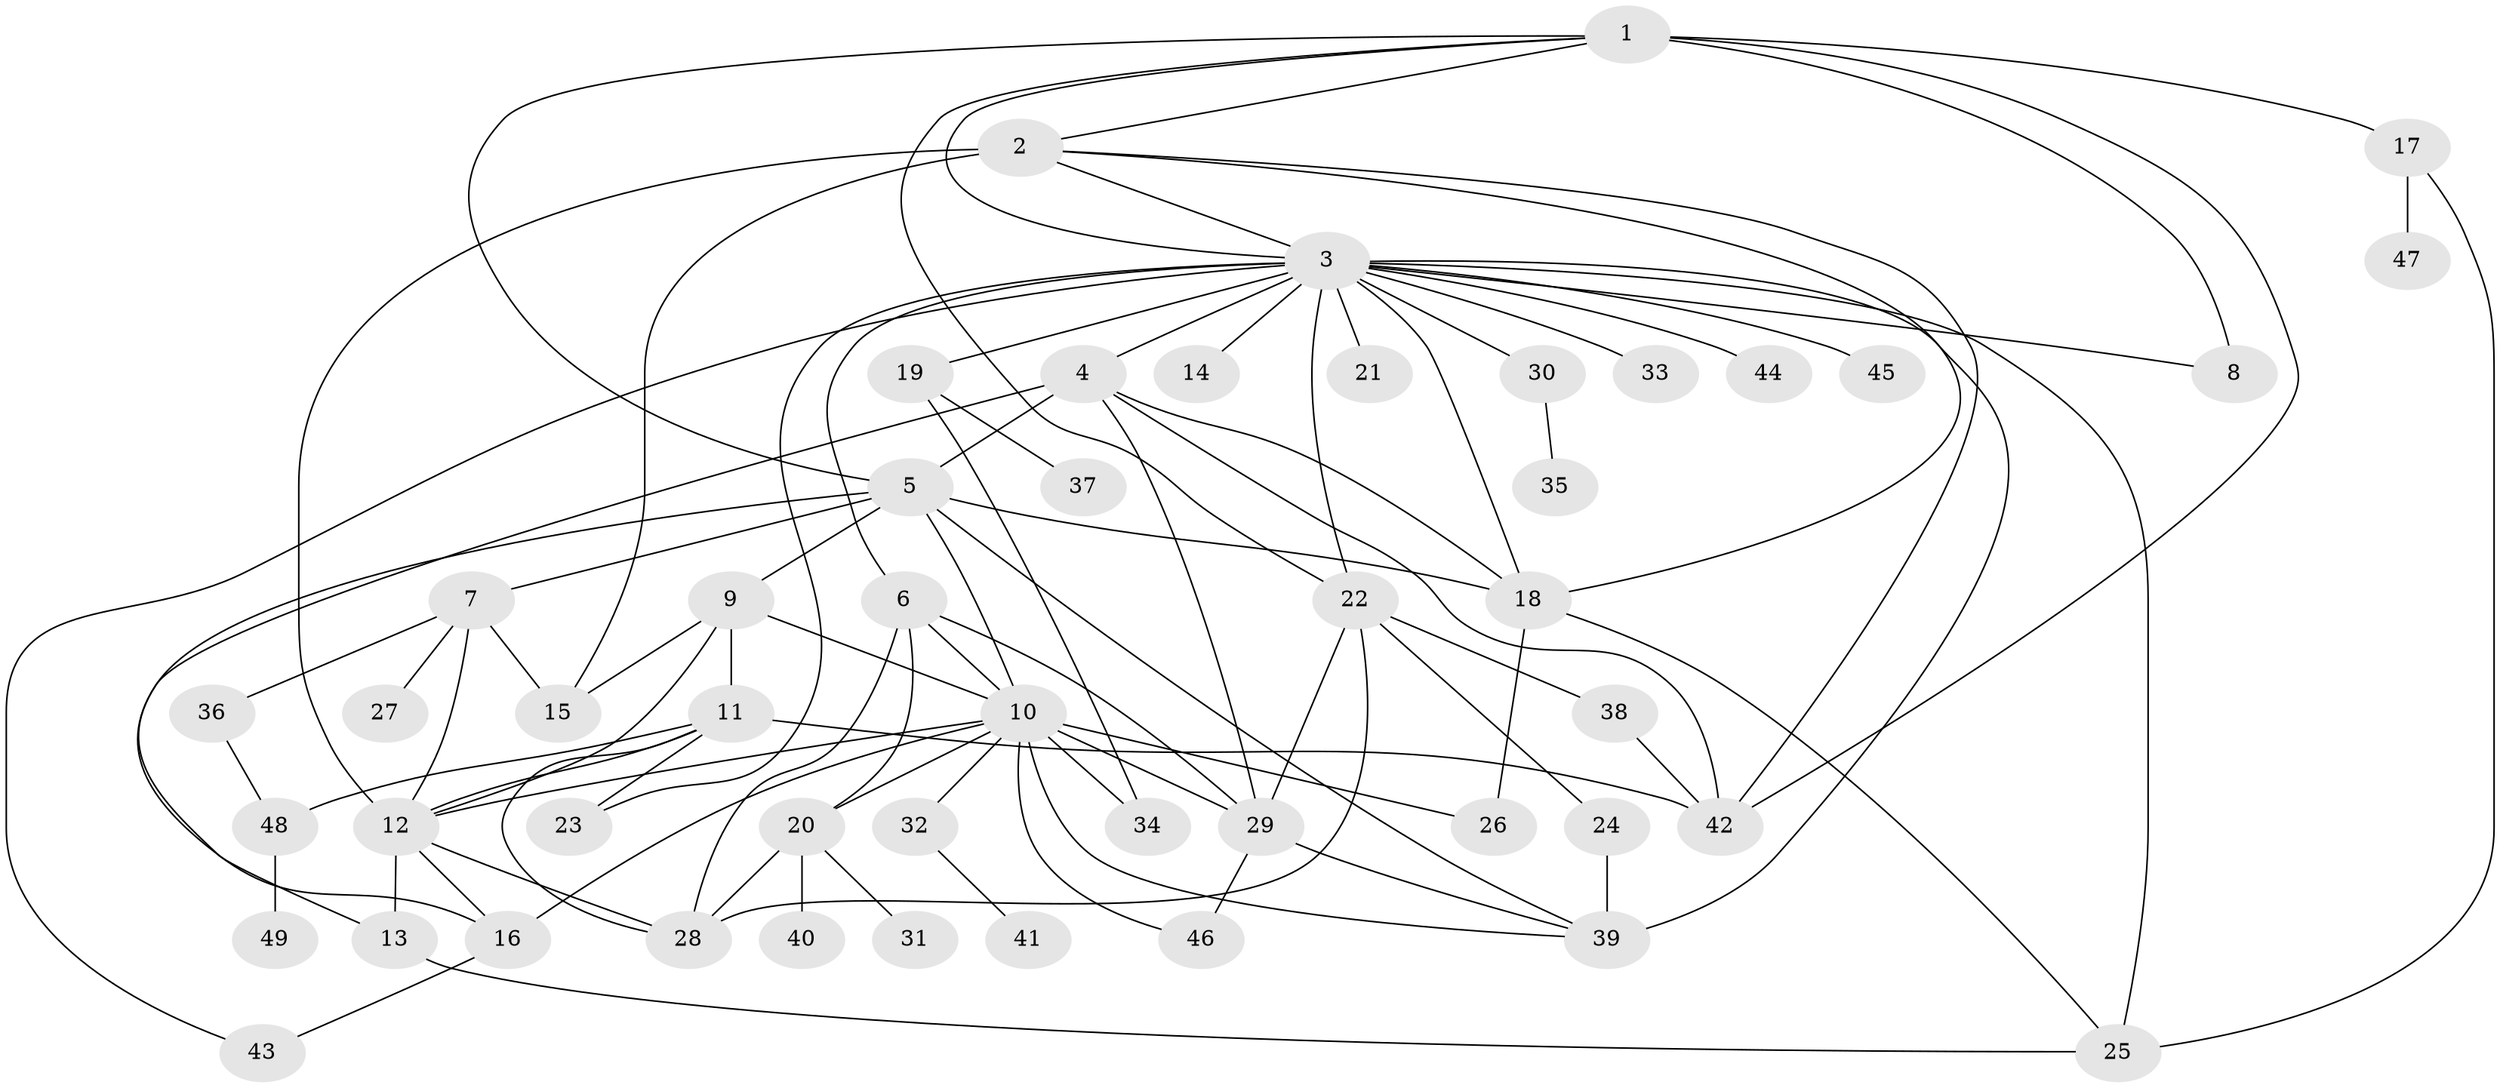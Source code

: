 // original degree distribution, {9: 0.02040816326530612, 12: 0.01020408163265306, 19: 0.01020408163265306, 8: 0.030612244897959183, 10: 0.01020408163265306, 7: 0.030612244897959183, 6: 0.030612244897959183, 2: 0.25510204081632654, 5: 0.030612244897959183, 22: 0.01020408163265306, 1: 0.41836734693877553, 3: 0.12244897959183673, 4: 0.02040816326530612}
// Generated by graph-tools (version 1.1) at 2025/35/03/09/25 02:35:19]
// undirected, 49 vertices, 91 edges
graph export_dot {
graph [start="1"]
  node [color=gray90,style=filled];
  1;
  2;
  3;
  4;
  5;
  6;
  7;
  8;
  9;
  10;
  11;
  12;
  13;
  14;
  15;
  16;
  17;
  18;
  19;
  20;
  21;
  22;
  23;
  24;
  25;
  26;
  27;
  28;
  29;
  30;
  31;
  32;
  33;
  34;
  35;
  36;
  37;
  38;
  39;
  40;
  41;
  42;
  43;
  44;
  45;
  46;
  47;
  48;
  49;
  1 -- 2 [weight=1.0];
  1 -- 3 [weight=1.0];
  1 -- 5 [weight=1.0];
  1 -- 8 [weight=2.0];
  1 -- 17 [weight=1.0];
  1 -- 22 [weight=1.0];
  1 -- 42 [weight=1.0];
  2 -- 3 [weight=1.0];
  2 -- 12 [weight=1.0];
  2 -- 15 [weight=5.0];
  2 -- 18 [weight=1.0];
  2 -- 42 [weight=1.0];
  3 -- 4 [weight=1.0];
  3 -- 6 [weight=1.0];
  3 -- 8 [weight=1.0];
  3 -- 14 [weight=1.0];
  3 -- 18 [weight=1.0];
  3 -- 19 [weight=1.0];
  3 -- 21 [weight=1.0];
  3 -- 22 [weight=1.0];
  3 -- 23 [weight=1.0];
  3 -- 25 [weight=1.0];
  3 -- 30 [weight=1.0];
  3 -- 33 [weight=1.0];
  3 -- 39 [weight=1.0];
  3 -- 43 [weight=1.0];
  3 -- 44 [weight=1.0];
  3 -- 45 [weight=1.0];
  4 -- 5 [weight=1.0];
  4 -- 16 [weight=1.0];
  4 -- 18 [weight=1.0];
  4 -- 29 [weight=1.0];
  4 -- 42 [weight=2.0];
  5 -- 7 [weight=1.0];
  5 -- 9 [weight=1.0];
  5 -- 10 [weight=1.0];
  5 -- 13 [weight=1.0];
  5 -- 18 [weight=1.0];
  5 -- 39 [weight=2.0];
  6 -- 10 [weight=1.0];
  6 -- 20 [weight=1.0];
  6 -- 28 [weight=2.0];
  6 -- 29 [weight=1.0];
  7 -- 12 [weight=1.0];
  7 -- 15 [weight=1.0];
  7 -- 27 [weight=1.0];
  7 -- 36 [weight=1.0];
  9 -- 10 [weight=2.0];
  9 -- 11 [weight=1.0];
  9 -- 12 [weight=1.0];
  9 -- 15 [weight=1.0];
  10 -- 12 [weight=1.0];
  10 -- 16 [weight=2.0];
  10 -- 20 [weight=1.0];
  10 -- 26 [weight=3.0];
  10 -- 29 [weight=1.0];
  10 -- 32 [weight=1.0];
  10 -- 34 [weight=8.0];
  10 -- 39 [weight=1.0];
  10 -- 46 [weight=1.0];
  11 -- 12 [weight=1.0];
  11 -- 23 [weight=1.0];
  11 -- 28 [weight=1.0];
  11 -- 42 [weight=1.0];
  11 -- 48 [weight=1.0];
  12 -- 13 [weight=1.0];
  12 -- 16 [weight=1.0];
  12 -- 28 [weight=1.0];
  13 -- 25 [weight=1.0];
  16 -- 43 [weight=1.0];
  17 -- 25 [weight=1.0];
  17 -- 47 [weight=1.0];
  18 -- 25 [weight=1.0];
  18 -- 26 [weight=3.0];
  19 -- 34 [weight=1.0];
  19 -- 37 [weight=1.0];
  20 -- 28 [weight=1.0];
  20 -- 31 [weight=1.0];
  20 -- 40 [weight=1.0];
  22 -- 24 [weight=1.0];
  22 -- 28 [weight=1.0];
  22 -- 29 [weight=1.0];
  22 -- 38 [weight=1.0];
  24 -- 39 [weight=4.0];
  29 -- 39 [weight=1.0];
  29 -- 46 [weight=1.0];
  30 -- 35 [weight=1.0];
  32 -- 41 [weight=1.0];
  36 -- 48 [weight=1.0];
  38 -- 42 [weight=1.0];
  48 -- 49 [weight=1.0];
}

